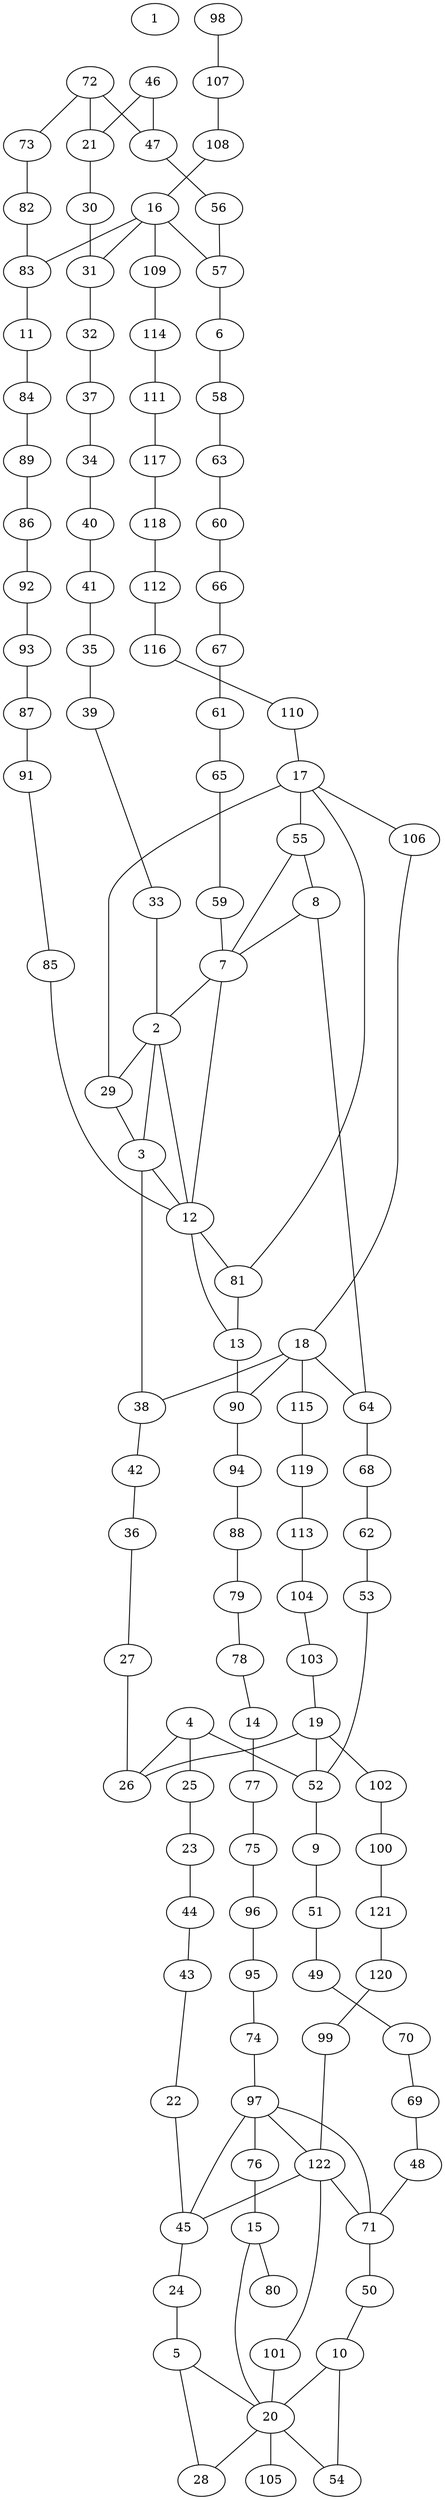 graph pdb1juh {
	1	 [aaLength=6,
		sequence=TGPSSG,
		type=0];
	2	 [aaLength=8,
		sequence=EDLFYYLG,
		type=0];
	12	 [aaLength=8,
		sequence=EDLFYYLG,
		type=0];
	2 -- 12	 [distance0="6.927887",
		frequency=1,
		type0=1];
	29	 [aaLength=2,
		sequence=TN,
		type=1];
	2 -- 29	 [distance0="0.0",
		frequency=1,
		type0=5];
	3	 [aaLength=8,
		sequence=ISTLQSFD,
		type=0];
	3 -- 2	 [distance0="36.93648",
		frequency=1,
		type0=2];
	3 -- 12	 [distance0="37.42669",
		frequency=1,
		type0=3];
	38	 [aaLength=2,
		sequence=YA,
		type=1];
	3 -- 38	 [distance0="1.0",
		frequency=1,
		type0=4];
	4	 [aaLength=6,
		sequence=TATQAQ,
		type=0];
	25	 [aaLength=8,
		sequence=YTLSTISM,
		type=1];
	4 -- 25	 [distance0="3.0",
		frequency=1,
		type0=4];
	26	 [aaLength=7,
		sequence=QIVAPFV,
		type=1];
	4 -- 26	 [distance0="46.25448",
		frequency=1,
		type0=2];
	52	 [aaLength=7,
		sequence=QIVAPFV,
		type=1];
	4 -- 52	 [distance0="46.25448",
		frequency=1,
		type0=3];
	5	 [aaLength=10,
		sequence=GLDQNLVNGG,
		type=0];
	20	 [aaLength=9,
		sequence=GLDQNLVNG,
		type=0];
	5 -- 20	 [distance0="11.32398",
		frequency=1,
		type0=1];
	28	 [aaLength=3,
		sequence=EEW,
		type=1];
	5 -- 28	 [distance0="51.84712",
		distance1="0.0",
		frequency=2,
		type0=3,
		type1=5];
	6	 [aaLength=6,
		sequence=TGPSSG,
		type=0];
	58	 [aaLength=7,
		sequence=TLMGTNA,
		type=1];
	6 -- 58	 [distance0="3.0",
		frequency=1,
		type0=4];
	7	 [aaLength=8,
		sequence=EDLFYYLG,
		type=0];
	7 -- 2	 [distance0="18.47498",
		frequency=1,
		type0=1];
	7 -- 12	 [distance0="19.03999",
		frequency=1,
		type0=2];
	55	 [aaLength=2,
		sequence=TN,
		type=1];
	7 -- 55	 [distance0="0.0",
		frequency=1,
		type0=5];
	8	 [aaLength=10,
		sequence=DSSTISTLQS,
		type=0];
	8 -- 7	 [distance0="34.18548",
		frequency=1,
		type0=1];
	64	 [aaLength=2,
		sequence=YA,
		type=1];
	8 -- 64	 [distance0="3.0",
		frequency=1,
		type0=4];
	9	 [aaLength=6,
		sequence=TATQAQ,
		type=0];
	51	 [aaLength=8,
		sequence=YTLSTISM,
		type=1];
	9 -- 51	 [distance0="3.0",
		frequency=1,
		type0=4];
	10	 [aaLength=9,
		sequence=GLDQNLVNG,
		type=0];
	10 -- 20	 [distance0="50.52393",
		frequency=1,
		type0=2];
	54	 [aaLength=3,
		sequence=EEW,
		type=1];
	10 -- 54	 [distance0="1.0",
		frequency=1,
		type0=4];
	11	 [aaLength=6,
		sequence=TGPSSG,
		type=0];
	84	 [aaLength=7,
		sequence=TLMGTNA,
		type=1];
	11 -- 84	 [distance0="3.0",
		frequency=1,
		type0=4];
	81	 [aaLength=2,
		sequence=TN,
		type=1];
	12 -- 81	 [distance0="0.0",
		frequency=1,
		type0=5];
	13	 [aaLength=8,
		sequence=STISTLQS,
		type=0];
	13 -- 12	 [distance0="36.24371",
		frequency=1,
		type0=2];
	90	 [aaLength=2,
		sequence=YA,
		type=1];
	13 -- 90	 [distance0="3.0",
		frequency=1,
		type0=4];
	14	 [aaLength=6,
		sequence=TATQAQ,
		type=0];
	77	 [aaLength=8,
		sequence=YTLSTISM,
		type=1];
	14 -- 77	 [distance0="3.0",
		frequency=1,
		type0=4];
	15	 [aaLength=9,
		sequence=GLDQNLVNG,
		type=0];
	15 -- 20	 [distance0="52.65817",
		frequency=1,
		type0=3];
	80	 [aaLength=3,
		sequence=EEW,
		type=1];
	15 -- 80	 [distance0="1.0",
		frequency=1,
		type0=4];
	16	 [aaLength=6,
		sequence=TGPSSG,
		type=0];
	31	 [aaLength=7,
		sequence=QLYRFYV,
		type=1];
	16 -- 31	 [distance0="36.01879",
		frequency=1,
		type0=1];
	57	 [aaLength=7,
		sequence=QLYRFYV,
		type=1];
	16 -- 57	 [distance0="36.01879",
		frequency=1,
		type0=2];
	83	 [aaLength=7,
		sequence=QLYRFYV,
		type=1];
	16 -- 83	 [distance0="36.01879",
		frequency=1,
		type0=3];
	109	 [aaLength=7,
		sequence=TLMGTNA,
		type=1];
	16 -- 109	 [distance0="3.0",
		frequency=1,
		type0=4];
	17	 [aaLength=8,
		sequence=EDLFYYLG,
		type=0];
	17 -- 29	 [distance0="22.06176",
		frequency=1,
		type0=1];
	17 -- 55	 [distance0="22.06176",
		frequency=1,
		type0=2];
	17 -- 81	 [distance0="22.06176",
		frequency=1,
		type0=3];
	106	 [aaLength=2,
		sequence=TN,
		type=1];
	17 -- 106	 [distance0="0.0",
		frequency=1,
		type0=5];
	18	 [aaLength=7,
		sequence=STLQSFD,
		type=0];
	18 -- 38	 [distance0="21.06235",
		frequency=1,
		type0=1];
	18 -- 64	 [distance0="21.06235",
		frequency=1,
		type0=2];
	18 -- 90	 [distance0="21.06235",
		frequency=1,
		type0=3];
	115	 [aaLength=2,
		sequence=YA,
		type=1];
	18 -- 115	 [distance0="1.0",
		frequency=1,
		type0=4];
	19	 [aaLength=6,
		sequence=TATQAQ,
		type=0];
	19 -- 26	 [distance0="40.20969",
		frequency=1,
		type0=2];
	19 -- 52	 [distance0="40.20969",
		frequency=1,
		type0=3];
	102	 [aaLength=8,
		sequence=YTLSTISM,
		type=1];
	19 -- 102	 [distance0="3.0",
		frequency=1,
		type0=4];
	20 -- 28	 [distance0="47.78843",
		frequency=1,
		type0=2];
	20 -- 54	 [distance0="47.78843",
		frequency=1,
		type0=3];
	105	 [aaLength=3,
		sequence=EEW,
		type=1];
	20 -- 105	 [distance0="1.0",
		frequency=1,
		type0=4];
	21	 [aaLength=3,
		sequence=YVI,
		type=1];
	30	 [aaLength=3,
		sequence=VTV,
		type=1];
	21 -- 30	 [distance0="8.0",
		frequency=1,
		type0=4];
	22	 [aaLength=4,
		sequence=VAFI,
		type=1];
	45	 [aaLength=5,
		sequence=FKYYS,
		type=1];
	22 -- 45	 [distance0="5.0",
		frequency=1,
		type0=4];
	23	 [aaLength=7,
		sequence=CAFQVQE,
		type=1];
	44	 [aaLength=5,
		sequence=VVVQI,
		type=1];
	23 -- 44	 [distance0="2.0",
		frequency=1,
		type0=4];
	24	 [aaLength=8,
		sequence=SKVLFVSS,
		type=1];
	24 -- 5	 [distance0="3.0",
		frequency=1,
		type0=4];
	25 -- 23	 [distance0="17.0",
		frequency=1,
		type0=4];
	27	 [aaLength=4,
		sequence=KYLN,
		type=1];
	27 -- 26	 [distance0="5.0",
		frequency=1,
		type0=4];
	29 -- 3	 [distance0="26.0",
		frequency=1,
		type0=4];
	30 -- 31	 [distance0="2.0",
		frequency=1,
		type0=4];
	32	 [aaLength=7,
		sequence=TLMGTNA,
		type=1];
	31 -- 32	 [distance0="9.0",
		frequency=1,
		type0=4];
	37	 [aaLength=2,
		sequence=HI,
		type=1];
	32 -- 37	 [distance0="10.0",
		frequency=1,
		type0=4];
	33	 [aaLength=8,
		sequence=TEMTGVIV,
		type=1];
	33 -- 2	 [distance0="4.0",
		frequency=1,
		type0=4];
	34	 [aaLength=8,
		sequence=YENFYCNK,
		type=1];
	40	 [aaLength=7,
		sequence=SFQLWAQ,
		type=1];
	34 -- 40	 [distance0="1.0",
		frequency=1,
		type0=4];
	35	 [aaLength=4,
		sequence=YGSV,
		type=1];
	39	 [aaLength=6,
		sequence=THTFQI,
		type=1];
	35 -- 39	 [distance0="4.0",
		frequency=1,
		type0=4];
	36	 [aaLength=3,
		sequence=YFI,
		type=1];
	36 -- 27	 [distance0="6.0",
		frequency=1,
		type0=4];
	37 -- 34	 [distance0="4.0",
		frequency=1,
		type0=4];
	42	 [aaLength=2,
		sequence=TA,
		type=1];
	38 -- 42	 [distance0="13.0",
		frequency=1,
		type0=4];
	39 -- 33	 [distance0="4.0",
		frequency=1,
		type0=4];
	41	 [aaLength=6,
		sequence=QTRVLS,
		type=1];
	40 -- 41	 [distance0="6.0",
		frequency=1,
		type0=4];
	41 -- 35	 [distance0="3.0",
		frequency=1,
		type0=4];
	42 -- 36	 [distance0="20.0",
		frequency=1,
		type0=4];
	43	 [aaLength=3,
		sequence=TEL,
		type=1];
	43 -- 22	 [distance0="4.0",
		frequency=1,
		type0=4];
	44 -- 43	 [distance0="5.0",
		frequency=1,
		type0=4];
	45 -- 24	 [distance0="4.0",
		frequency=1,
		type0=4];
	46	 [aaLength=2,
		sequence=IV,
		type=1];
	46 -- 21	 [distance0="11.0",
		frequency=1,
		type0=2];
	47	 [aaLength=3,
		sequence=YVI,
		type=1];
	46 -- 47	 [distance0="11.0",
		distance1="9.0",
		frequency=2,
		type0=3,
		type1=4];
	56	 [aaLength=3,
		sequence=VTV,
		type=1];
	47 -- 56	 [distance0="8.0",
		frequency=1,
		type0=4];
	48	 [aaLength=4,
		sequence=VAFI,
		type=1];
	71	 [aaLength=5,
		sequence=FKYYS,
		type=1];
	48 -- 71	 [distance0="5.0",
		frequency=1,
		type0=4];
	49	 [aaLength=7,
		sequence=CAFQVQE,
		type=1];
	70	 [aaLength=5,
		sequence=VVVQI,
		type=1];
	49 -- 70	 [distance0="2.0",
		frequency=1,
		type0=4];
	50	 [aaLength=8,
		sequence=SKVLFVSS,
		type=1];
	50 -- 10	 [distance0="3.0",
		frequency=1,
		type0=4];
	51 -- 49	 [distance0="17.0",
		frequency=1,
		type0=4];
	52 -- 9	 [distance0="0.0",
		frequency=1,
		type0=5];
	53	 [aaLength=4,
		sequence=KYLN,
		type=1];
	53 -- 52	 [distance0="5.0",
		frequency=1,
		type0=4];
	55 -- 8	 [distance0="22.0",
		frequency=1,
		type0=4];
	56 -- 57	 [distance0="2.0",
		frequency=1,
		type0=4];
	57 -- 6	 [distance0="0.0",
		frequency=1,
		type0=5];
	63	 [aaLength=2,
		sequence=HI,
		type=1];
	58 -- 63	 [distance0="10.0",
		frequency=1,
		type0=4];
	59	 [aaLength=8,
		sequence=TEMTGVIV,
		type=1];
	59 -- 7	 [distance0="4.0",
		frequency=1,
		type0=4];
	60	 [aaLength=8,
		sequence=YENFYCNK,
		type=1];
	66	 [aaLength=7,
		sequence=SFQLWAQ,
		type=1];
	60 -- 66	 [distance0="1.0",
		frequency=1,
		type0=4];
	61	 [aaLength=4,
		sequence=YGSV,
		type=1];
	65	 [aaLength=6,
		sequence=THTFQI,
		type=1];
	61 -- 65	 [distance0="4.0",
		frequency=1,
		type0=4];
	62	 [aaLength=3,
		sequence=YFI,
		type=1];
	62 -- 53	 [distance0="6.0",
		frequency=1,
		type0=4];
	63 -- 60	 [distance0="4.0",
		frequency=1,
		type0=4];
	68	 [aaLength=2,
		sequence=TA,
		type=1];
	64 -- 68	 [distance0="13.0",
		frequency=1,
		type0=4];
	65 -- 59	 [distance0="4.0",
		frequency=1,
		type0=4];
	67	 [aaLength=6,
		sequence=QTRVLS,
		type=1];
	66 -- 67	 [distance0="6.0",
		frequency=1,
		type0=4];
	67 -- 61	 [distance0="3.0",
		frequency=1,
		type0=4];
	68 -- 62	 [distance0="20.0",
		frequency=1,
		type0=4];
	69	 [aaLength=3,
		sequence=TEL,
		type=1];
	69 -- 48	 [distance0="4.0",
		frequency=1,
		type0=4];
	70 -- 69	 [distance0="5.0",
		frequency=1,
		type0=4];
	71 -- 50	 [distance0="4.0",
		frequency=1,
		type0=4];
	97	 [aaLength=5,
		sequence=FKYYS,
		type=1];
	71 -- 97	 [distance0="0.0",
		frequency=1,
		type0=2];
	72	 [aaLength=2,
		sequence=IV,
		type=1];
	72 -- 21	 [distance0="11.0",
		frequency=1,
		type0=2];
	72 -- 47	 [distance0="11.0",
		frequency=1,
		type0=3];
	73	 [aaLength=3,
		sequence=YVI,
		type=1];
	72 -- 73	 [distance0="9.0",
		frequency=1,
		type0=4];
	82	 [aaLength=3,
		sequence=VTV,
		type=1];
	73 -- 82	 [distance0="8.0",
		frequency=1,
		type0=4];
	74	 [aaLength=4,
		sequence=VAFI,
		type=1];
	74 -- 97	 [distance0="5.0",
		frequency=1,
		type0=4];
	75	 [aaLength=7,
		sequence=CAFQVQE,
		type=1];
	96	 [aaLength=5,
		sequence=VVVQI,
		type=1];
	75 -- 96	 [distance0="2.0",
		frequency=1,
		type0=4];
	76	 [aaLength=8,
		sequence=SKVLFVSS,
		type=1];
	76 -- 15	 [distance0="3.0",
		frequency=1,
		type0=4];
	77 -- 75	 [distance0="17.0",
		frequency=1,
		type0=4];
	78	 [aaLength=7,
		sequence=QIVAPFV,
		type=1];
	78 -- 14	 [distance0="0.0",
		frequency=1,
		type0=5];
	79	 [aaLength=4,
		sequence=KYLN,
		type=1];
	79 -- 78	 [distance0="5.0",
		frequency=1,
		type0=4];
	81 -- 13	 [distance0="24.0",
		frequency=1,
		type0=4];
	82 -- 83	 [distance0="2.0",
		frequency=1,
		type0=4];
	83 -- 11	 [distance0="0.0",
		frequency=1,
		type0=5];
	89	 [aaLength=2,
		sequence=HI,
		type=1];
	84 -- 89	 [distance0="10.0",
		frequency=1,
		type0=4];
	85	 [aaLength=8,
		sequence=TEMTGVIV,
		type=1];
	85 -- 12	 [distance0="4.0",
		frequency=1,
		type0=4];
	86	 [aaLength=8,
		sequence=YENFYCNK,
		type=1];
	92	 [aaLength=7,
		sequence=SFQLWAQ,
		type=1];
	86 -- 92	 [distance0="1.0",
		frequency=1,
		type0=4];
	87	 [aaLength=4,
		sequence=YGSV,
		type=1];
	91	 [aaLength=6,
		sequence=THTFQI,
		type=1];
	87 -- 91	 [distance0="4.0",
		frequency=1,
		type0=4];
	88	 [aaLength=3,
		sequence=YFI,
		type=1];
	88 -- 79	 [distance0="6.0",
		frequency=1,
		type0=4];
	89 -- 86	 [distance0="4.0",
		frequency=1,
		type0=4];
	94	 [aaLength=2,
		sequence=TA,
		type=1];
	90 -- 94	 [distance0="13.0",
		frequency=1,
		type0=4];
	91 -- 85	 [distance0="4.0",
		frequency=1,
		type0=4];
	93	 [aaLength=6,
		sequence=QTRVLS,
		type=1];
	92 -- 93	 [distance0="6.0",
		frequency=1,
		type0=4];
	93 -- 87	 [distance0="3.0",
		frequency=1,
		type0=4];
	94 -- 88	 [distance0="20.0",
		frequency=1,
		type0=4];
	95	 [aaLength=3,
		sequence=TEL,
		type=1];
	95 -- 74	 [distance0="4.0",
		frequency=1,
		type0=4];
	96 -- 95	 [distance0="5.0",
		frequency=1,
		type0=4];
	97 -- 45	 [distance0="0.0",
		frequency=1,
		type0=1];
	97 -- 76	 [distance0="4.0",
		frequency=1,
		type0=4];
	122	 [aaLength=5,
		sequence=FKYYS,
		type=1];
	97 -- 122	 [distance0="0.0",
		frequency=1,
		type0=3];
	98	 [aaLength=3,
		sequence=YVI,
		type=1];
	107	 [aaLength=3,
		sequence=VTV,
		type=1];
	98 -- 107	 [distance0="8.0",
		frequency=1,
		type0=4];
	99	 [aaLength=4,
		sequence=VAFI,
		type=1];
	99 -- 122	 [distance0="5.0",
		frequency=1,
		type0=4];
	100	 [aaLength=7,
		sequence=CAFQVQE,
		type=1];
	121	 [aaLength=5,
		sequence=VVVQI,
		type=1];
	100 -- 121	 [distance0="2.0",
		frequency=1,
		type0=4];
	101	 [aaLength=8,
		sequence=SKVLFVSS,
		type=1];
	101 -- 20	 [distance0="3.0",
		frequency=1,
		type0=4];
	102 -- 100	 [distance0="17.0",
		frequency=1,
		type0=4];
	103	 [aaLength=7,
		sequence=QIVAPFV,
		type=1];
	103 -- 19	 [distance0="0.0",
		frequency=1,
		type0=5];
	104	 [aaLength=4,
		sequence=KYLN,
		type=1];
	104 -- 103	 [distance0="5.0",
		frequency=1,
		type0=4];
	106 -- 18	 [distance0="27.0",
		frequency=1,
		type0=4];
	108	 [aaLength=7,
		sequence=QLYRFYV,
		type=1];
	107 -- 108	 [distance0="2.0",
		frequency=1,
		type0=4];
	108 -- 16	 [distance0="0.0",
		frequency=1,
		type0=5];
	114	 [aaLength=2,
		sequence=HI,
		type=1];
	109 -- 114	 [distance0="10.0",
		frequency=1,
		type0=4];
	110	 [aaLength=8,
		sequence=TEMTGVIV,
		type=1];
	110 -- 17	 [distance0="4.0",
		frequency=1,
		type0=4];
	111	 [aaLength=8,
		sequence=YENFYCNK,
		type=1];
	117	 [aaLength=7,
		sequence=SFQLWAQ,
		type=1];
	111 -- 117	 [distance0="1.0",
		frequency=1,
		type0=4];
	112	 [aaLength=4,
		sequence=YGSV,
		type=1];
	116	 [aaLength=6,
		sequence=THTFQI,
		type=1];
	112 -- 116	 [distance0="4.0",
		frequency=1,
		type0=4];
	113	 [aaLength=3,
		sequence=YFI,
		type=1];
	113 -- 104	 [distance0="6.0",
		frequency=1,
		type0=4];
	114 -- 111	 [distance0="4.0",
		frequency=1,
		type0=4];
	119	 [aaLength=2,
		sequence=TA,
		type=1];
	115 -- 119	 [distance0="13.0",
		frequency=1,
		type0=4];
	116 -- 110	 [distance0="4.0",
		frequency=1,
		type0=4];
	118	 [aaLength=6,
		sequence=QTRVLS,
		type=1];
	117 -- 118	 [distance0="6.0",
		frequency=1,
		type0=4];
	118 -- 112	 [distance0="3.0",
		frequency=1,
		type0=4];
	119 -- 113	 [distance0="20.0",
		frequency=1,
		type0=4];
	120	 [aaLength=3,
		sequence=TEL,
		type=1];
	120 -- 99	 [distance0="4.0",
		frequency=1,
		type0=4];
	121 -- 120	 [distance0="5.0",
		frequency=1,
		type0=4];
	122 -- 45	 [distance0="0.0",
		frequency=1,
		type0=1];
	122 -- 71	 [distance0="0.0",
		frequency=1,
		type0=2];
	122 -- 101	 [distance0="4.0",
		frequency=1,
		type0=4];
}
